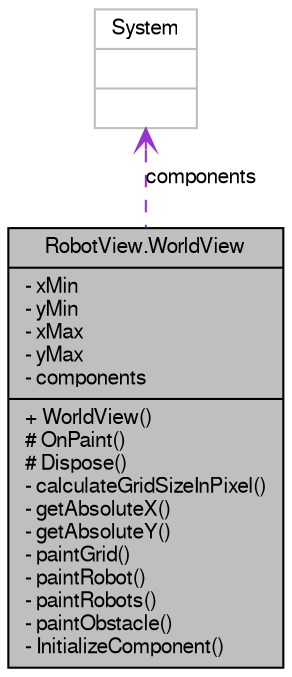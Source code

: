 digraph G
{
  edge [fontname="FreeSans",fontsize="10",labelfontname="FreeSans",labelfontsize="10"];
  node [fontname="FreeSans",fontsize="10",shape=record];
  Node1 [label="{RobotView.WorldView\n|- xMin\l- yMin\l- xMax\l- yMax\l- components\l|+ WorldView()\l# OnPaint()\l# Dispose()\l- calculateGridSizeInPixel()\l- getAbsoluteX()\l- getAbsoluteY()\l- paintGrid()\l- paintRobot()\l- paintRobots()\l- paintObstacle()\l- InitializeComponent()\l}",height=0.2,width=0.4,color="black", fillcolor="grey75", style="filled" fontcolor="black"];
  Node2 -> Node1 [dir=back,color="darkorchid3",fontsize="10",style="dashed",label="components",arrowtail="open"];
  Node2 [label="{System\n||}",height=0.2,width=0.4,color="grey75", fillcolor="white", style="filled"];
}

